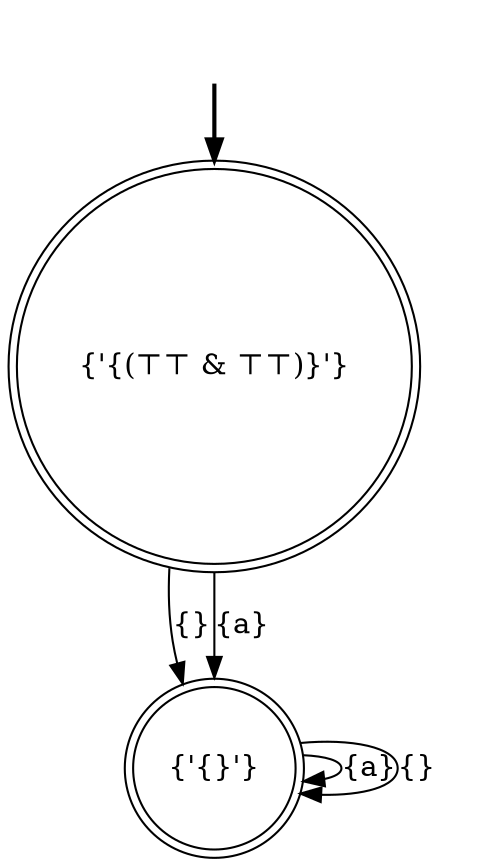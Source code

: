 digraph {
	fake [style=invisible]
	"{'{(⊤⊤ & ⊤⊤)}'}" [root=true shape=doublecircle]
	"{'{}'}" [shape=doublecircle]
	fake -> "{'{(⊤⊤ & ⊤⊤)}'}" [style=bold]
	"{'{}'}" -> "{'{}'}" [label="{a}"]
	"{'{(⊤⊤ & ⊤⊤)}'}" -> "{'{}'}" [label="{}"]
	"{'{}'}" -> "{'{}'}" [label="{}"]
	"{'{(⊤⊤ & ⊤⊤)}'}" -> "{'{}'}" [label="{a}"]
}
